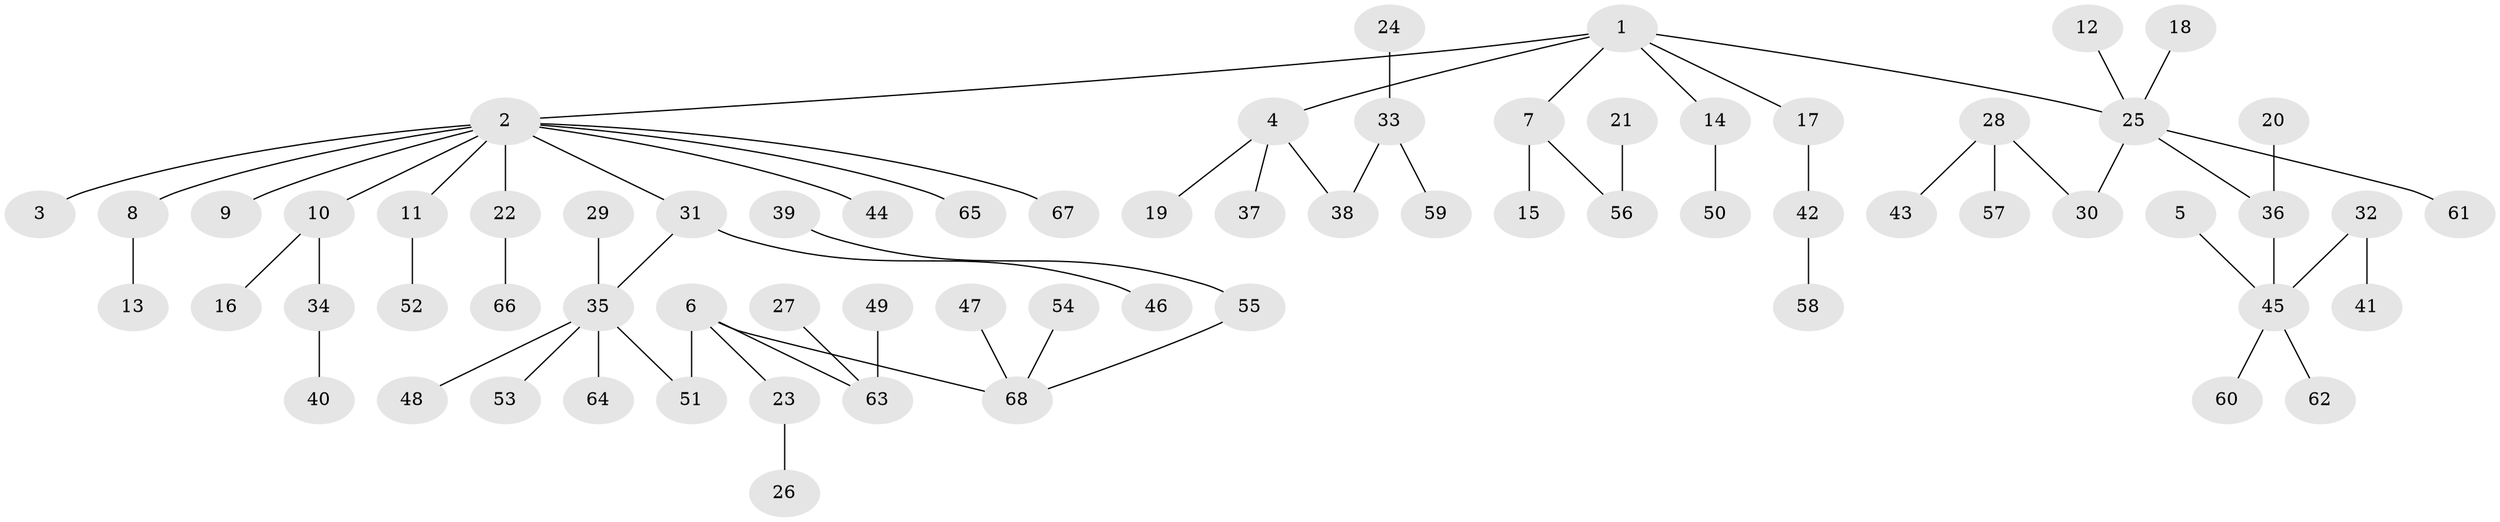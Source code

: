 // original degree distribution, {7: 0.014705882352941176, 6: 0.029411764705882353, 3: 0.16176470588235295, 5: 0.014705882352941176, 2: 0.23529411764705882, 1: 0.5, 4: 0.04411764705882353}
// Generated by graph-tools (version 1.1) at 2025/50/03/09/25 03:50:16]
// undirected, 68 vertices, 67 edges
graph export_dot {
graph [start="1"]
  node [color=gray90,style=filled];
  1;
  2;
  3;
  4;
  5;
  6;
  7;
  8;
  9;
  10;
  11;
  12;
  13;
  14;
  15;
  16;
  17;
  18;
  19;
  20;
  21;
  22;
  23;
  24;
  25;
  26;
  27;
  28;
  29;
  30;
  31;
  32;
  33;
  34;
  35;
  36;
  37;
  38;
  39;
  40;
  41;
  42;
  43;
  44;
  45;
  46;
  47;
  48;
  49;
  50;
  51;
  52;
  53;
  54;
  55;
  56;
  57;
  58;
  59;
  60;
  61;
  62;
  63;
  64;
  65;
  66;
  67;
  68;
  1 -- 2 [weight=1.0];
  1 -- 4 [weight=1.0];
  1 -- 7 [weight=1.0];
  1 -- 14 [weight=1.0];
  1 -- 17 [weight=1.0];
  1 -- 25 [weight=1.0];
  2 -- 3 [weight=1.0];
  2 -- 8 [weight=1.0];
  2 -- 9 [weight=1.0];
  2 -- 10 [weight=1.0];
  2 -- 11 [weight=1.0];
  2 -- 22 [weight=1.0];
  2 -- 31 [weight=1.0];
  2 -- 44 [weight=1.0];
  2 -- 65 [weight=1.0];
  2 -- 67 [weight=1.0];
  4 -- 19 [weight=1.0];
  4 -- 37 [weight=1.0];
  4 -- 38 [weight=1.0];
  5 -- 45 [weight=1.0];
  6 -- 23 [weight=1.0];
  6 -- 51 [weight=1.0];
  6 -- 63 [weight=1.0];
  6 -- 68 [weight=1.0];
  7 -- 15 [weight=1.0];
  7 -- 56 [weight=1.0];
  8 -- 13 [weight=1.0];
  10 -- 16 [weight=1.0];
  10 -- 34 [weight=1.0];
  11 -- 52 [weight=1.0];
  12 -- 25 [weight=1.0];
  14 -- 50 [weight=1.0];
  17 -- 42 [weight=1.0];
  18 -- 25 [weight=1.0];
  20 -- 36 [weight=1.0];
  21 -- 56 [weight=1.0];
  22 -- 66 [weight=1.0];
  23 -- 26 [weight=1.0];
  24 -- 33 [weight=1.0];
  25 -- 30 [weight=1.0];
  25 -- 36 [weight=1.0];
  25 -- 61 [weight=1.0];
  27 -- 63 [weight=1.0];
  28 -- 30 [weight=1.0];
  28 -- 43 [weight=1.0];
  28 -- 57 [weight=1.0];
  29 -- 35 [weight=1.0];
  31 -- 35 [weight=1.0];
  31 -- 46 [weight=1.0];
  32 -- 41 [weight=1.0];
  32 -- 45 [weight=1.0];
  33 -- 38 [weight=1.0];
  33 -- 59 [weight=1.0];
  34 -- 40 [weight=1.0];
  35 -- 48 [weight=1.0];
  35 -- 51 [weight=1.0];
  35 -- 53 [weight=1.0];
  35 -- 64 [weight=1.0];
  36 -- 45 [weight=1.0];
  39 -- 55 [weight=1.0];
  42 -- 58 [weight=1.0];
  45 -- 60 [weight=1.0];
  45 -- 62 [weight=1.0];
  47 -- 68 [weight=1.0];
  49 -- 63 [weight=1.0];
  54 -- 68 [weight=1.0];
  55 -- 68 [weight=1.0];
}
